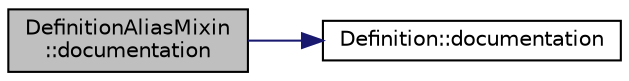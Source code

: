 digraph "DefinitionAliasMixin::documentation"
{
 // LATEX_PDF_SIZE
  edge [fontname="Helvetica",fontsize="10",labelfontname="Helvetica",labelfontsize="10"];
  node [fontname="Helvetica",fontsize="10",shape=record];
  rankdir="LR";
  Node1 [label="DefinitionAliasMixin\l::documentation",height=0.2,width=0.4,color="black", fillcolor="grey75", style="filled", fontcolor="black",tooltip=" "];
  Node1 -> Node2 [color="midnightblue",fontsize="10",style="solid"];
  Node2 [label="Definition::documentation",height=0.2,width=0.4,color="black", fillcolor="white", style="filled",URL="$classDefinition.html#abdafb43ac7208aedc3795b02c9b5125a",tooltip=" "];
}
